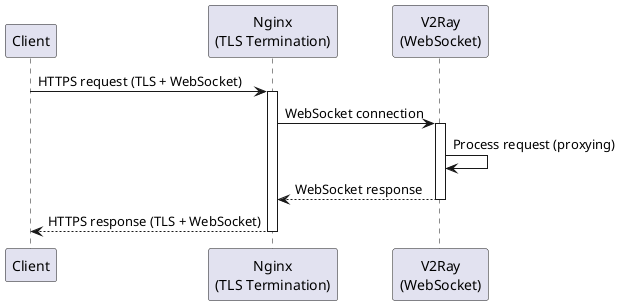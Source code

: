 @startuml
participant Client
participant "Nginx\n(TLS Termination)" as Nginx
participant "V2Ray\n(WebSocket)" as V2Ray

Client -> Nginx: HTTPS request (TLS + WebSocket)
activate Nginx
Nginx -> V2Ray: WebSocket connection
activate V2Ray
V2Ray -> V2Ray: Process request (proxying)
V2Ray --> Nginx: WebSocket response
deactivate V2Ray
Nginx --> Client: HTTPS response (TLS + WebSocket)
deactivate Nginx
@enduml
